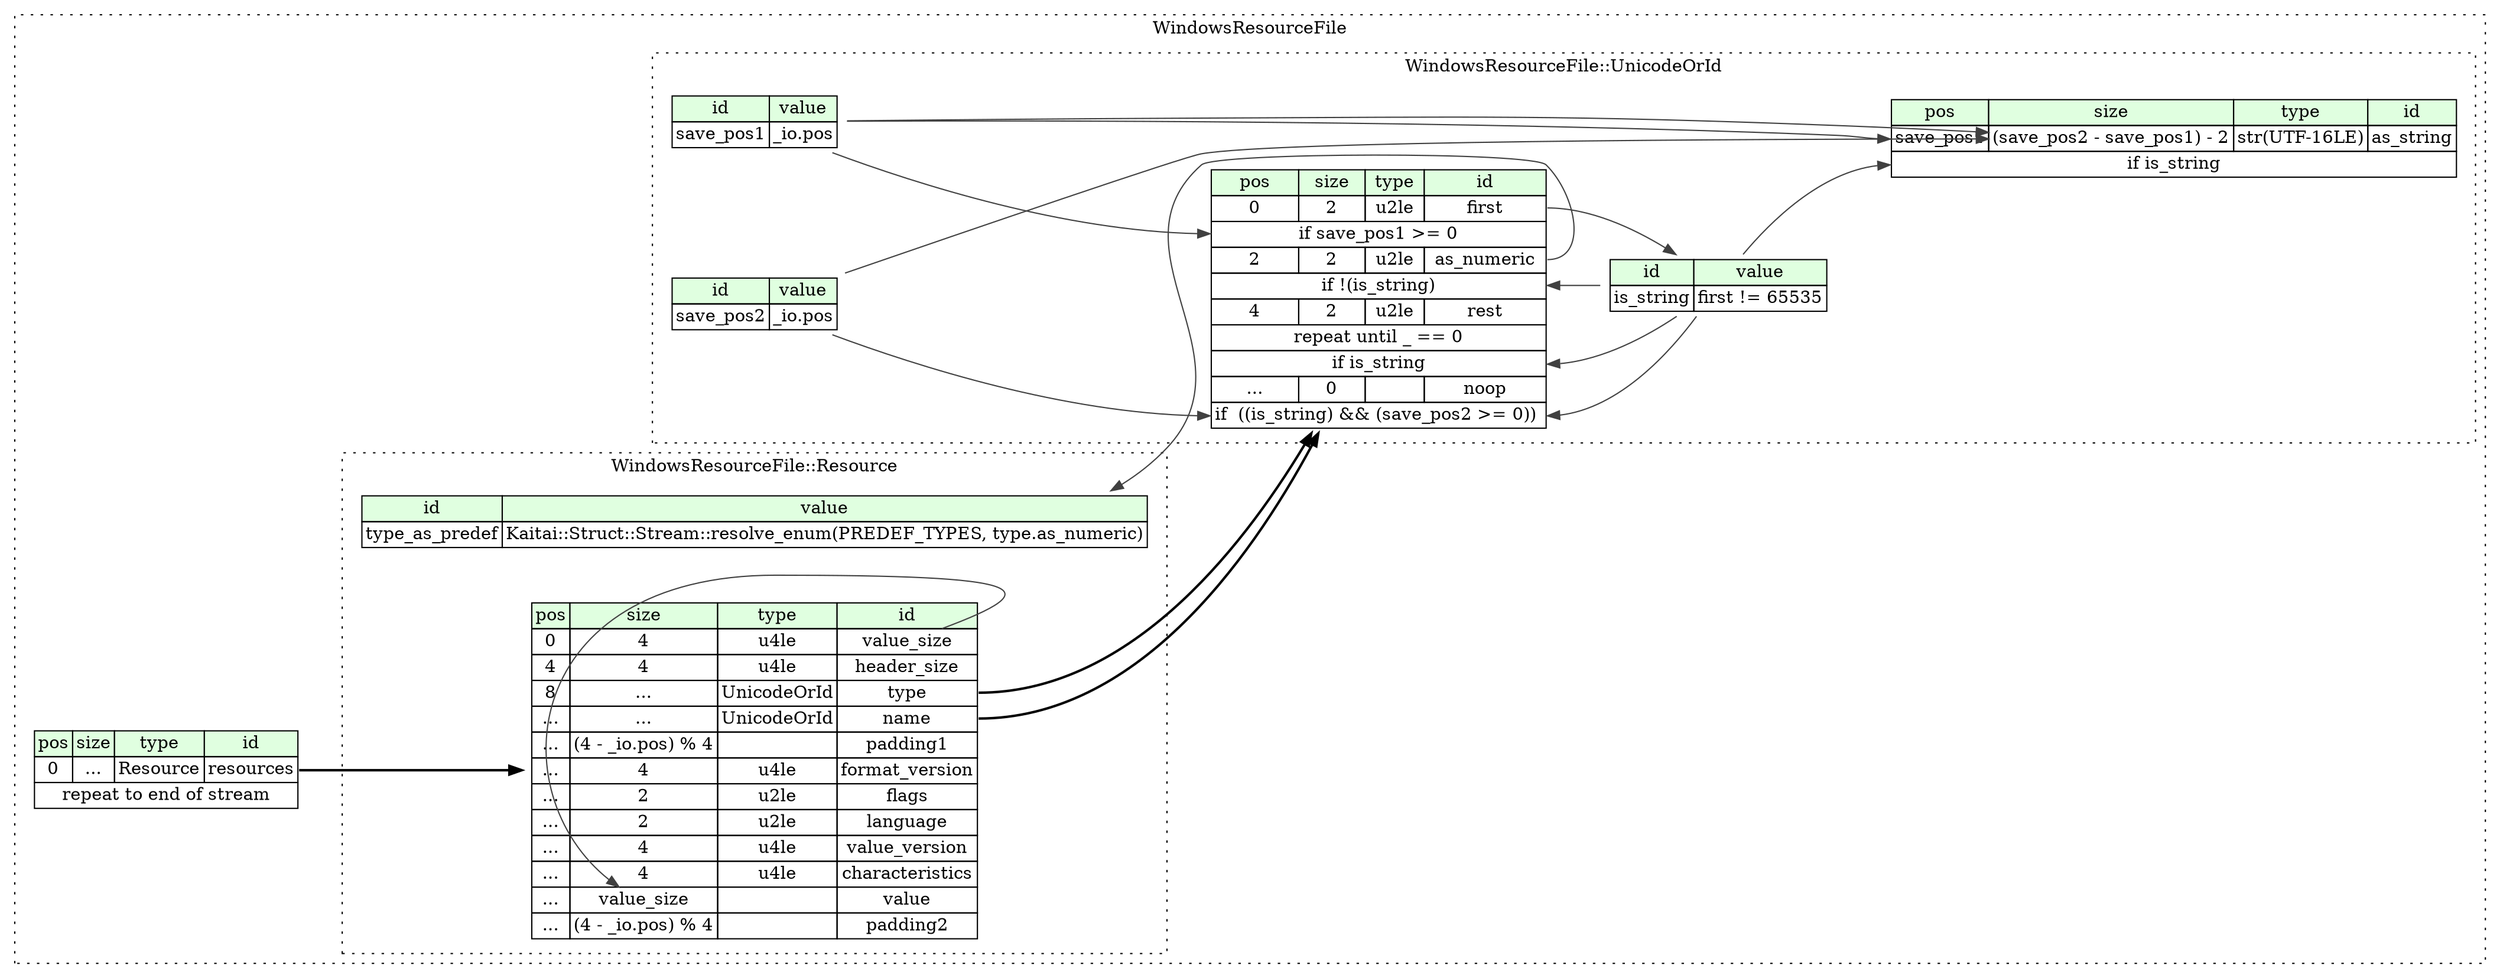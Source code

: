 digraph {
	rankdir=LR;
	node [shape=plaintext];
	subgraph cluster__windows_resource_file {
		label="WindowsResourceFile";
		graph[style=dotted];

		windows_resource_file__seq [label=<<TABLE BORDER="0" CELLBORDER="1" CELLSPACING="0">
			<TR><TD BGCOLOR="#E0FFE0">pos</TD><TD BGCOLOR="#E0FFE0">size</TD><TD BGCOLOR="#E0FFE0">type</TD><TD BGCOLOR="#E0FFE0">id</TD></TR>
			<TR><TD PORT="resources_pos">0</TD><TD PORT="resources_size">...</TD><TD>Resource</TD><TD PORT="resources_type">resources</TD></TR>
			<TR><TD COLSPAN="4" PORT="resources__repeat">repeat to end of stream</TD></TR>
		</TABLE>>];
		subgraph cluster__resource {
			label="WindowsResourceFile::Resource";
			graph[style=dotted];

			resource__seq [label=<<TABLE BORDER="0" CELLBORDER="1" CELLSPACING="0">
				<TR><TD BGCOLOR="#E0FFE0">pos</TD><TD BGCOLOR="#E0FFE0">size</TD><TD BGCOLOR="#E0FFE0">type</TD><TD BGCOLOR="#E0FFE0">id</TD></TR>
				<TR><TD PORT="value_size_pos">0</TD><TD PORT="value_size_size">4</TD><TD>u4le</TD><TD PORT="value_size_type">value_size</TD></TR>
				<TR><TD PORT="header_size_pos">4</TD><TD PORT="header_size_size">4</TD><TD>u4le</TD><TD PORT="header_size_type">header_size</TD></TR>
				<TR><TD PORT="type_pos">8</TD><TD PORT="type_size">...</TD><TD>UnicodeOrId</TD><TD PORT="type_type">type</TD></TR>
				<TR><TD PORT="name_pos">...</TD><TD PORT="name_size">...</TD><TD>UnicodeOrId</TD><TD PORT="name_type">name</TD></TR>
				<TR><TD PORT="padding1_pos">...</TD><TD PORT="padding1_size">(4 - _io.pos) % 4</TD><TD></TD><TD PORT="padding1_type">padding1</TD></TR>
				<TR><TD PORT="format_version_pos">...</TD><TD PORT="format_version_size">4</TD><TD>u4le</TD><TD PORT="format_version_type">format_version</TD></TR>
				<TR><TD PORT="flags_pos">...</TD><TD PORT="flags_size">2</TD><TD>u2le</TD><TD PORT="flags_type">flags</TD></TR>
				<TR><TD PORT="language_pos">...</TD><TD PORT="language_size">2</TD><TD>u2le</TD><TD PORT="language_type">language</TD></TR>
				<TR><TD PORT="value_version_pos">...</TD><TD PORT="value_version_size">4</TD><TD>u4le</TD><TD PORT="value_version_type">value_version</TD></TR>
				<TR><TD PORT="characteristics_pos">...</TD><TD PORT="characteristics_size">4</TD><TD>u4le</TD><TD PORT="characteristics_type">characteristics</TD></TR>
				<TR><TD PORT="value_pos">...</TD><TD PORT="value_size">value_size</TD><TD></TD><TD PORT="value_type">value</TD></TR>
				<TR><TD PORT="padding2_pos">...</TD><TD PORT="padding2_size">(4 - _io.pos) % 4</TD><TD></TD><TD PORT="padding2_type">padding2</TD></TR>
			</TABLE>>];
			resource__inst__type_as_predef [label=<<TABLE BORDER="0" CELLBORDER="1" CELLSPACING="0">
				<TR><TD BGCOLOR="#E0FFE0">id</TD><TD BGCOLOR="#E0FFE0">value</TD></TR>
				<TR><TD>type_as_predef</TD><TD>Kaitai::Struct::Stream::resolve_enum(PREDEF_TYPES, type.as_numeric)</TD></TR>
			</TABLE>>];
		}
		subgraph cluster__unicode_or_id {
			label="WindowsResourceFile::UnicodeOrId";
			graph[style=dotted];

			unicode_or_id__seq [label=<<TABLE BORDER="0" CELLBORDER="1" CELLSPACING="0">
				<TR><TD BGCOLOR="#E0FFE0">pos</TD><TD BGCOLOR="#E0FFE0">size</TD><TD BGCOLOR="#E0FFE0">type</TD><TD BGCOLOR="#E0FFE0">id</TD></TR>
				<TR><TD PORT="first_pos">0</TD><TD PORT="first_size">2</TD><TD>u2le</TD><TD PORT="first_type">first</TD></TR>
				<TR><TD COLSPAN="4" PORT="first__if">if save_pos1 &gt;= 0</TD></TR>
				<TR><TD PORT="as_numeric_pos">2</TD><TD PORT="as_numeric_size">2</TD><TD>u2le</TD><TD PORT="as_numeric_type">as_numeric</TD></TR>
				<TR><TD COLSPAN="4" PORT="as_numeric__if">if !(is_string)</TD></TR>
				<TR><TD PORT="rest_pos">4</TD><TD PORT="rest_size">2</TD><TD>u2le</TD><TD PORT="rest_type">rest</TD></TR>
				<TR><TD COLSPAN="4" PORT="rest__repeat">repeat until _ == 0</TD></TR>
				<TR><TD COLSPAN="4" PORT="rest__if">if is_string</TD></TR>
				<TR><TD PORT="noop_pos">...</TD><TD PORT="noop_size">0</TD><TD></TD><TD PORT="noop_type">noop</TD></TR>
				<TR><TD COLSPAN="4" PORT="noop__if">if  ((is_string) &amp;&amp; (save_pos2 &gt;= 0)) </TD></TR>
			</TABLE>>];
			unicode_or_id__inst__as_string [label=<<TABLE BORDER="0" CELLBORDER="1" CELLSPACING="0">
				<TR><TD BGCOLOR="#E0FFE0">pos</TD><TD BGCOLOR="#E0FFE0">size</TD><TD BGCOLOR="#E0FFE0">type</TD><TD BGCOLOR="#E0FFE0">id</TD></TR>
				<TR><TD PORT="as_string_pos">save_pos1</TD><TD PORT="as_string_size">(save_pos2 - save_pos1) - 2</TD><TD>str(UTF-16LE)</TD><TD PORT="as_string_type">as_string</TD></TR>
				<TR><TD COLSPAN="4" PORT="as_string__if">if is_string</TD></TR>
			</TABLE>>];
			unicode_or_id__inst__is_string [label=<<TABLE BORDER="0" CELLBORDER="1" CELLSPACING="0">
				<TR><TD BGCOLOR="#E0FFE0">id</TD><TD BGCOLOR="#E0FFE0">value</TD></TR>
				<TR><TD>is_string</TD><TD>first != 65535</TD></TR>
			</TABLE>>];
			unicode_or_id__inst__save_pos1 [label=<<TABLE BORDER="0" CELLBORDER="1" CELLSPACING="0">
				<TR><TD BGCOLOR="#E0FFE0">id</TD><TD BGCOLOR="#E0FFE0">value</TD></TR>
				<TR><TD>save_pos1</TD><TD>_io.pos</TD></TR>
			</TABLE>>];
			unicode_or_id__inst__save_pos2 [label=<<TABLE BORDER="0" CELLBORDER="1" CELLSPACING="0">
				<TR><TD BGCOLOR="#E0FFE0">id</TD><TD BGCOLOR="#E0FFE0">value</TD></TR>
				<TR><TD>save_pos2</TD><TD>_io.pos</TD></TR>
			</TABLE>>];
		}
	}
	windows_resource_file__seq:resources_type -> resource__seq [style=bold];
	resource__seq:type_type -> unicode_or_id__seq [style=bold];
	resource__seq:name_type -> unicode_or_id__seq [style=bold];
	resource__seq:value_size_type -> resource__seq:value_size [color="#404040"];
	unicode_or_id__seq:as_numeric_type -> resource__inst__type_as_predef [color="#404040"];
	unicode_or_id__inst__save_pos1:save_pos1_type -> unicode_or_id__seq:first__if [color="#404040"];
	unicode_or_id__inst__is_string:is_string_type -> unicode_or_id__seq:as_numeric__if [color="#404040"];
	unicode_or_id__inst__is_string:is_string_type -> unicode_or_id__seq:rest__if [color="#404040"];
	unicode_or_id__inst__is_string:is_string_type -> unicode_or_id__seq:noop__if [color="#404040"];
	unicode_or_id__inst__save_pos2:save_pos2_type -> unicode_or_id__seq:noop__if [color="#404040"];
	unicode_or_id__inst__save_pos1:save_pos1_type -> unicode_or_id__inst__as_string:as_string_pos [color="#404040"];
	unicode_or_id__inst__save_pos2:save_pos2_type -> unicode_or_id__inst__as_string:as_string_size [color="#404040"];
	unicode_or_id__inst__save_pos1:save_pos1_type -> unicode_or_id__inst__as_string:as_string_size [color="#404040"];
	unicode_or_id__inst__is_string:is_string_type -> unicode_or_id__inst__as_string:as_string__if [color="#404040"];
	unicode_or_id__seq:first_type -> unicode_or_id__inst__is_string [color="#404040"];
}
